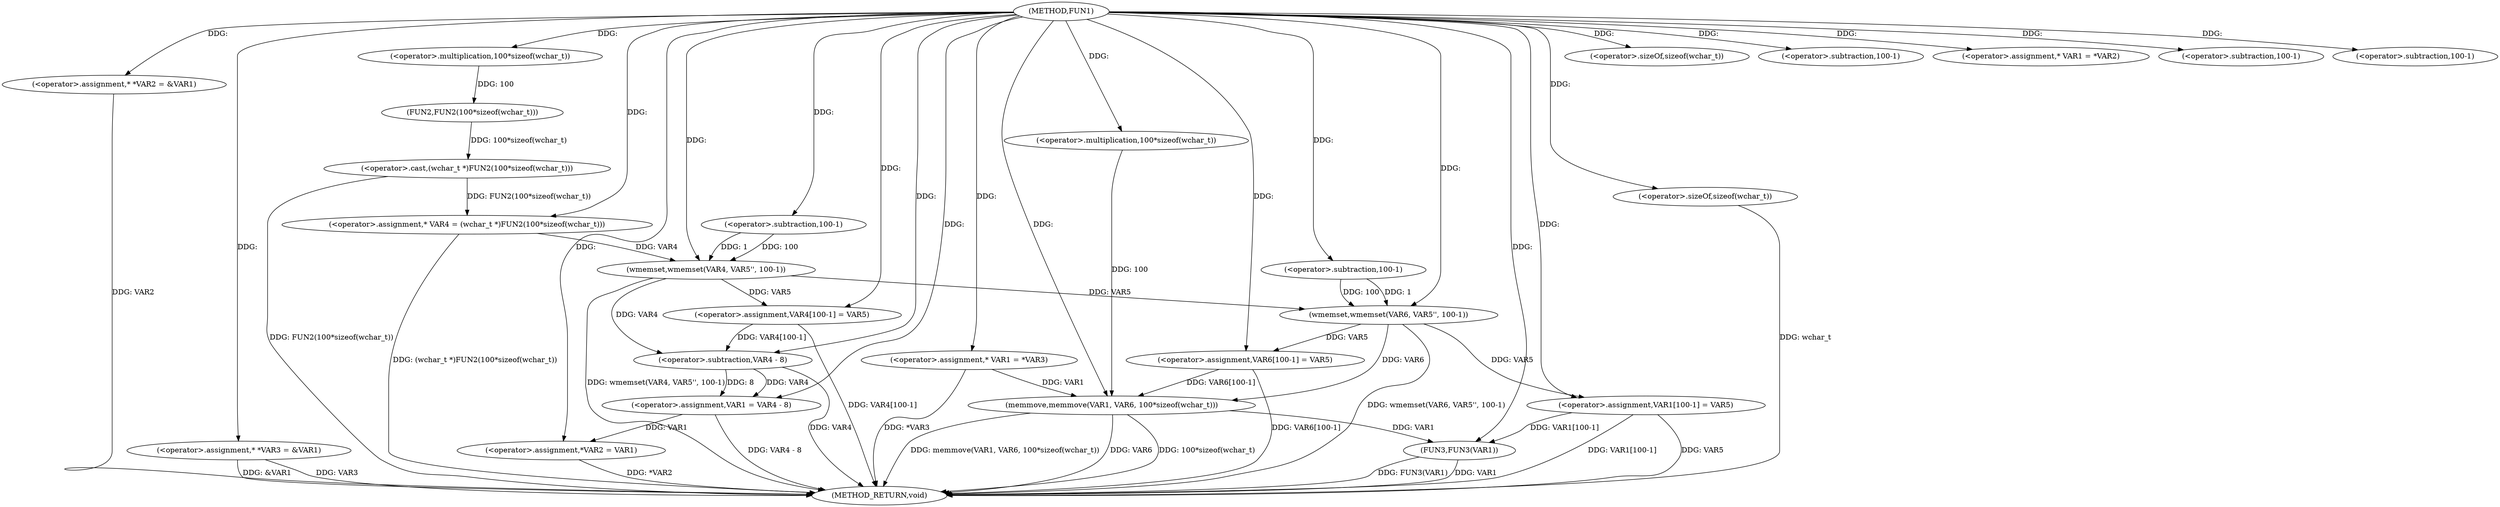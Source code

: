 digraph FUN1 {  
"1000100" [label = "(METHOD,FUN1)" ]
"1000188" [label = "(METHOD_RETURN,void)" ]
"1000104" [label = "(<operator>.assignment,* *VAR2 = &VAR1)" ]
"1000109" [label = "(<operator>.assignment,* *VAR3 = &VAR1)" ]
"1000114" [label = "(<operator>.assignment,* VAR4 = (wchar_t *)FUN2(100*sizeof(wchar_t)))" ]
"1000116" [label = "(<operator>.cast,(wchar_t *)FUN2(100*sizeof(wchar_t)))" ]
"1000118" [label = "(FUN2,FUN2(100*sizeof(wchar_t)))" ]
"1000119" [label = "(<operator>.multiplication,100*sizeof(wchar_t))" ]
"1000121" [label = "(<operator>.sizeOf,sizeof(wchar_t))" ]
"1000123" [label = "(wmemset,wmemset(VAR4, VAR5'', 100-1))" ]
"1000126" [label = "(<operator>.subtraction,100-1)" ]
"1000129" [label = "(<operator>.assignment,VAR4[100-1] = VAR5)" ]
"1000132" [label = "(<operator>.subtraction,100-1)" ]
"1000138" [label = "(<operator>.assignment,* VAR1 = *VAR2)" ]
"1000142" [label = "(<operator>.assignment,VAR1 = VAR4 - 8)" ]
"1000144" [label = "(<operator>.subtraction,VAR4 - 8)" ]
"1000147" [label = "(<operator>.assignment,*VAR2 = VAR1)" ]
"1000153" [label = "(<operator>.assignment,* VAR1 = *VAR3)" ]
"1000159" [label = "(wmemset,wmemset(VAR6, VAR5'', 100-1))" ]
"1000162" [label = "(<operator>.subtraction,100-1)" ]
"1000165" [label = "(<operator>.assignment,VAR6[100-1] = VAR5)" ]
"1000168" [label = "(<operator>.subtraction,100-1)" ]
"1000172" [label = "(memmove,memmove(VAR1, VAR6, 100*sizeof(wchar_t)))" ]
"1000175" [label = "(<operator>.multiplication,100*sizeof(wchar_t))" ]
"1000177" [label = "(<operator>.sizeOf,sizeof(wchar_t))" ]
"1000179" [label = "(<operator>.assignment,VAR1[100-1] = VAR5)" ]
"1000182" [label = "(<operator>.subtraction,100-1)" ]
"1000186" [label = "(FUN3,FUN3(VAR1))" ]
  "1000179" -> "1000188"  [ label = "DDG: VAR5"] 
  "1000104" -> "1000188"  [ label = "DDG: VAR2"] 
  "1000123" -> "1000188"  [ label = "DDG: wmemset(VAR4, VAR5'', 100-1)"] 
  "1000165" -> "1000188"  [ label = "DDG: VAR6[100-1]"] 
  "1000179" -> "1000188"  [ label = "DDG: VAR1[100-1]"] 
  "1000147" -> "1000188"  [ label = "DDG: *VAR2"] 
  "1000116" -> "1000188"  [ label = "DDG: FUN2(100*sizeof(wchar_t))"] 
  "1000109" -> "1000188"  [ label = "DDG: VAR3"] 
  "1000144" -> "1000188"  [ label = "DDG: VAR4"] 
  "1000177" -> "1000188"  [ label = "DDG: wchar_t"] 
  "1000159" -> "1000188"  [ label = "DDG: wmemset(VAR6, VAR5'', 100-1)"] 
  "1000129" -> "1000188"  [ label = "DDG: VAR4[100-1]"] 
  "1000186" -> "1000188"  [ label = "DDG: FUN3(VAR1)"] 
  "1000172" -> "1000188"  [ label = "DDG: memmove(VAR1, VAR6, 100*sizeof(wchar_t))"] 
  "1000186" -> "1000188"  [ label = "DDG: VAR1"] 
  "1000153" -> "1000188"  [ label = "DDG: *VAR3"] 
  "1000142" -> "1000188"  [ label = "DDG: VAR4 - 8"] 
  "1000109" -> "1000188"  [ label = "DDG: &VAR1"] 
  "1000114" -> "1000188"  [ label = "DDG: (wchar_t *)FUN2(100*sizeof(wchar_t))"] 
  "1000172" -> "1000188"  [ label = "DDG: VAR6"] 
  "1000172" -> "1000188"  [ label = "DDG: 100*sizeof(wchar_t)"] 
  "1000100" -> "1000104"  [ label = "DDG: "] 
  "1000100" -> "1000109"  [ label = "DDG: "] 
  "1000116" -> "1000114"  [ label = "DDG: FUN2(100*sizeof(wchar_t))"] 
  "1000100" -> "1000114"  [ label = "DDG: "] 
  "1000118" -> "1000116"  [ label = "DDG: 100*sizeof(wchar_t)"] 
  "1000119" -> "1000118"  [ label = "DDG: 100"] 
  "1000100" -> "1000119"  [ label = "DDG: "] 
  "1000100" -> "1000121"  [ label = "DDG: "] 
  "1000114" -> "1000123"  [ label = "DDG: VAR4"] 
  "1000100" -> "1000123"  [ label = "DDG: "] 
  "1000126" -> "1000123"  [ label = "DDG: 100"] 
  "1000126" -> "1000123"  [ label = "DDG: 1"] 
  "1000100" -> "1000126"  [ label = "DDG: "] 
  "1000123" -> "1000129"  [ label = "DDG: VAR5"] 
  "1000100" -> "1000129"  [ label = "DDG: "] 
  "1000100" -> "1000132"  [ label = "DDG: "] 
  "1000100" -> "1000138"  [ label = "DDG: "] 
  "1000144" -> "1000142"  [ label = "DDG: VAR4"] 
  "1000144" -> "1000142"  [ label = "DDG: 8"] 
  "1000100" -> "1000142"  [ label = "DDG: "] 
  "1000129" -> "1000144"  [ label = "DDG: VAR4[100-1]"] 
  "1000123" -> "1000144"  [ label = "DDG: VAR4"] 
  "1000100" -> "1000144"  [ label = "DDG: "] 
  "1000142" -> "1000147"  [ label = "DDG: VAR1"] 
  "1000100" -> "1000147"  [ label = "DDG: "] 
  "1000100" -> "1000153"  [ label = "DDG: "] 
  "1000100" -> "1000159"  [ label = "DDG: "] 
  "1000123" -> "1000159"  [ label = "DDG: VAR5"] 
  "1000162" -> "1000159"  [ label = "DDG: 100"] 
  "1000162" -> "1000159"  [ label = "DDG: 1"] 
  "1000100" -> "1000162"  [ label = "DDG: "] 
  "1000159" -> "1000165"  [ label = "DDG: VAR5"] 
  "1000100" -> "1000165"  [ label = "DDG: "] 
  "1000100" -> "1000168"  [ label = "DDG: "] 
  "1000153" -> "1000172"  [ label = "DDG: VAR1"] 
  "1000100" -> "1000172"  [ label = "DDG: "] 
  "1000159" -> "1000172"  [ label = "DDG: VAR6"] 
  "1000165" -> "1000172"  [ label = "DDG: VAR6[100-1]"] 
  "1000175" -> "1000172"  [ label = "DDG: 100"] 
  "1000100" -> "1000175"  [ label = "DDG: "] 
  "1000100" -> "1000177"  [ label = "DDG: "] 
  "1000100" -> "1000179"  [ label = "DDG: "] 
  "1000159" -> "1000179"  [ label = "DDG: VAR5"] 
  "1000100" -> "1000182"  [ label = "DDG: "] 
  "1000179" -> "1000186"  [ label = "DDG: VAR1[100-1]"] 
  "1000172" -> "1000186"  [ label = "DDG: VAR1"] 
  "1000100" -> "1000186"  [ label = "DDG: "] 
}
